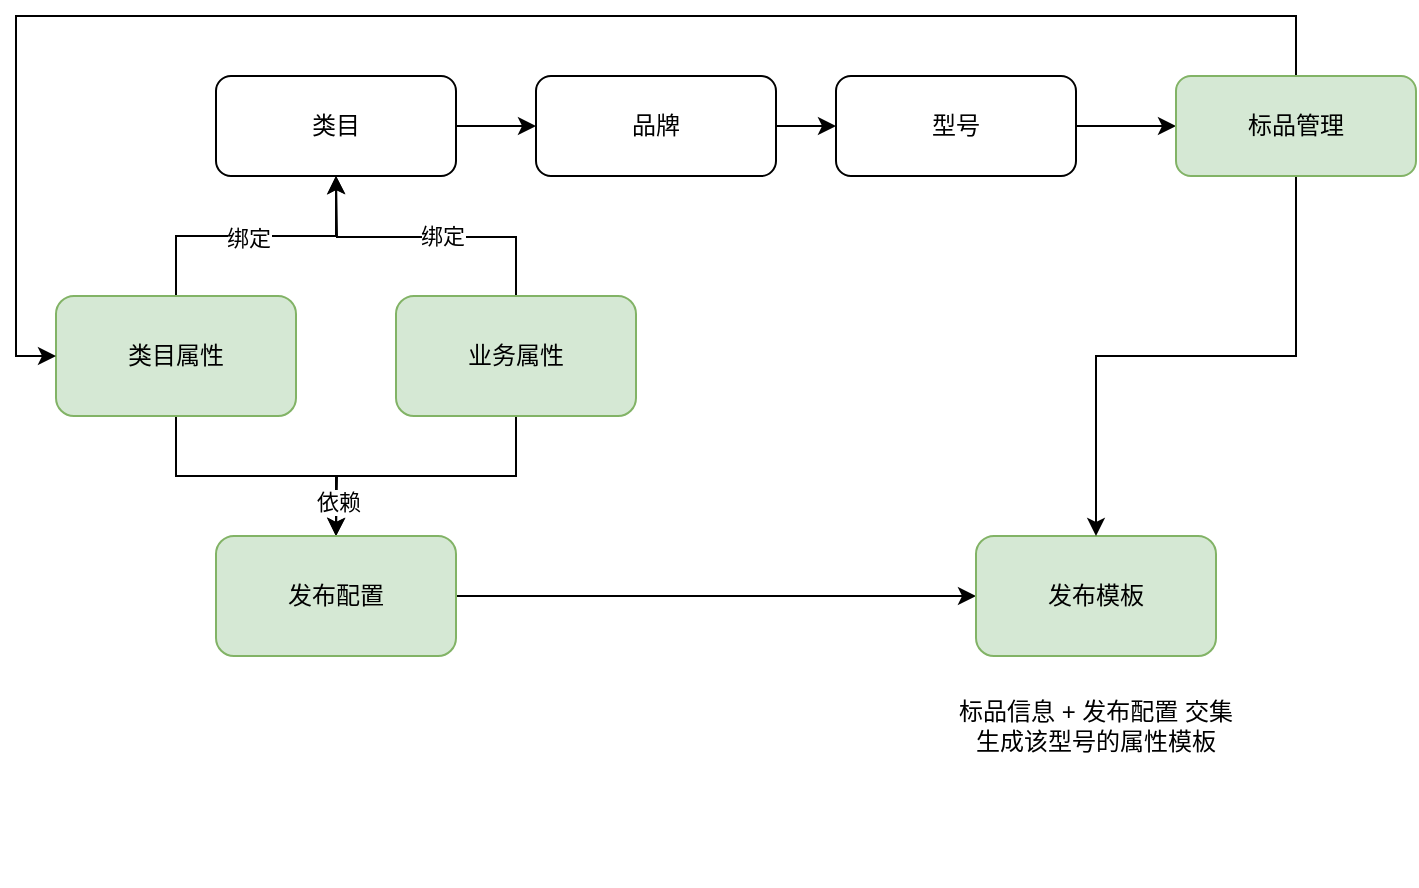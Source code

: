 <mxfile version="13.9.9" type="device"><diagram id="wo42G-DszRNZy9XTJ859" name="第 1 页"><mxGraphModel dx="1298" dy="849" grid="1" gridSize="10" guides="1" tooltips="1" connect="1" arrows="1" fold="1" page="1" pageScale="1" pageWidth="827" pageHeight="1169" math="0" shadow="0"><root><mxCell id="0"/><mxCell id="1" parent="0"/><mxCell id="jaU0XbfvwTCE9T4w7o_l-17" value="" style="edgeStyle=orthogonalEdgeStyle;rounded=0;orthogonalLoop=1;jettySize=auto;html=1;" edge="1" parent="1" source="jaU0XbfvwTCE9T4w7o_l-1" target="jaU0XbfvwTCE9T4w7o_l-15"><mxGeometry relative="1" as="geometry"/></mxCell><mxCell id="jaU0XbfvwTCE9T4w7o_l-1" value="类目" style="rounded=1;whiteSpace=wrap;html=1;" vertex="1" parent="1"><mxGeometry x="150" y="180" width="120" height="50" as="geometry"/></mxCell><mxCell id="jaU0XbfvwTCE9T4w7o_l-6" style="edgeStyle=orthogonalEdgeStyle;rounded=0;orthogonalLoop=1;jettySize=auto;html=1;exitX=0.5;exitY=0;exitDx=0;exitDy=0;entryX=0.5;entryY=1;entryDx=0;entryDy=0;" edge="1" parent="1" source="jaU0XbfvwTCE9T4w7o_l-3" target="jaU0XbfvwTCE9T4w7o_l-1"><mxGeometry relative="1" as="geometry"/></mxCell><mxCell id="jaU0XbfvwTCE9T4w7o_l-24" value="绑定" style="edgeLabel;html=1;align=center;verticalAlign=middle;resizable=0;points=[];" vertex="1" connectable="0" parent="jaU0XbfvwTCE9T4w7o_l-6"><mxGeometry x="-0.057" y="-1" relative="1" as="geometry"><mxPoint as="offset"/></mxGeometry></mxCell><mxCell id="jaU0XbfvwTCE9T4w7o_l-10" style="edgeStyle=orthogonalEdgeStyle;rounded=0;orthogonalLoop=1;jettySize=auto;html=1;exitX=0.5;exitY=1;exitDx=0;exitDy=0;" edge="1" parent="1" source="jaU0XbfvwTCE9T4w7o_l-3" target="jaU0XbfvwTCE9T4w7o_l-5"><mxGeometry relative="1" as="geometry"/></mxCell><mxCell id="jaU0XbfvwTCE9T4w7o_l-3" value="类目属性" style="rounded=1;whiteSpace=wrap;html=1;fillColor=#d5e8d4;strokeColor=#82b366;" vertex="1" parent="1"><mxGeometry x="70" y="290" width="120" height="60" as="geometry"/></mxCell><mxCell id="jaU0XbfvwTCE9T4w7o_l-7" style="edgeStyle=orthogonalEdgeStyle;rounded=0;orthogonalLoop=1;jettySize=auto;html=1;exitX=0.5;exitY=0;exitDx=0;exitDy=0;" edge="1" parent="1" source="jaU0XbfvwTCE9T4w7o_l-4"><mxGeometry relative="1" as="geometry"><mxPoint x="210" y="230" as="targetPoint"/></mxGeometry></mxCell><mxCell id="jaU0XbfvwTCE9T4w7o_l-25" value="绑定" style="edgeLabel;html=1;align=center;verticalAlign=middle;resizable=0;points=[];" vertex="1" connectable="0" parent="jaU0XbfvwTCE9T4w7o_l-7"><mxGeometry x="-0.107" y="-1" relative="1" as="geometry"><mxPoint as="offset"/></mxGeometry></mxCell><mxCell id="jaU0XbfvwTCE9T4w7o_l-11" style="edgeStyle=orthogonalEdgeStyle;rounded=0;orthogonalLoop=1;jettySize=auto;html=1;exitX=0.5;exitY=1;exitDx=0;exitDy=0;" edge="1" parent="1" source="jaU0XbfvwTCE9T4w7o_l-4"><mxGeometry relative="1" as="geometry"><mxPoint x="210" y="410" as="targetPoint"/></mxGeometry></mxCell><mxCell id="jaU0XbfvwTCE9T4w7o_l-26" value="依赖" style="edgeLabel;html=1;align=center;verticalAlign=middle;resizable=0;points=[];" vertex="1" connectable="0" parent="jaU0XbfvwTCE9T4w7o_l-11"><mxGeometry x="0.773" relative="1" as="geometry"><mxPoint as="offset"/></mxGeometry></mxCell><mxCell id="jaU0XbfvwTCE9T4w7o_l-4" value="业务属性" style="rounded=1;whiteSpace=wrap;html=1;fillColor=#d5e8d4;strokeColor=#82b366;" vertex="1" parent="1"><mxGeometry x="240" y="290" width="120" height="60" as="geometry"/></mxCell><mxCell id="jaU0XbfvwTCE9T4w7o_l-31" style="edgeStyle=orthogonalEdgeStyle;rounded=0;orthogonalLoop=1;jettySize=auto;html=1;exitX=1;exitY=0.5;exitDx=0;exitDy=0;entryX=0;entryY=0.5;entryDx=0;entryDy=0;" edge="1" parent="1" source="jaU0XbfvwTCE9T4w7o_l-5" target="jaU0XbfvwTCE9T4w7o_l-12"><mxGeometry relative="1" as="geometry"/></mxCell><mxCell id="jaU0XbfvwTCE9T4w7o_l-5" value="发布配置" style="rounded=1;whiteSpace=wrap;html=1;fillColor=#d5e8d4;strokeColor=#82b366;" vertex="1" parent="1"><mxGeometry x="150" y="410" width="120" height="60" as="geometry"/></mxCell><mxCell id="jaU0XbfvwTCE9T4w7o_l-12" value="发布模板" style="rounded=1;whiteSpace=wrap;html=1;fillColor=#d5e8d4;strokeColor=#82b366;" vertex="1" parent="1"><mxGeometry x="530" y="410" width="120" height="60" as="geometry"/></mxCell><mxCell id="jaU0XbfvwTCE9T4w7o_l-18" value="" style="edgeStyle=orthogonalEdgeStyle;rounded=0;orthogonalLoop=1;jettySize=auto;html=1;" edge="1" parent="1" source="jaU0XbfvwTCE9T4w7o_l-15" target="jaU0XbfvwTCE9T4w7o_l-16"><mxGeometry relative="1" as="geometry"/></mxCell><mxCell id="jaU0XbfvwTCE9T4w7o_l-15" value="品牌" style="rounded=1;whiteSpace=wrap;html=1;" vertex="1" parent="1"><mxGeometry x="310" y="180" width="120" height="50" as="geometry"/></mxCell><mxCell id="jaU0XbfvwTCE9T4w7o_l-21" value="" style="edgeStyle=orthogonalEdgeStyle;rounded=0;orthogonalLoop=1;jettySize=auto;html=1;" edge="1" parent="1" source="jaU0XbfvwTCE9T4w7o_l-16" target="jaU0XbfvwTCE9T4w7o_l-20"><mxGeometry relative="1" as="geometry"/></mxCell><mxCell id="jaU0XbfvwTCE9T4w7o_l-16" value="型号" style="rounded=1;whiteSpace=wrap;html=1;" vertex="1" parent="1"><mxGeometry x="460" y="180" width="120" height="50" as="geometry"/></mxCell><mxCell id="jaU0XbfvwTCE9T4w7o_l-22" style="edgeStyle=orthogonalEdgeStyle;rounded=0;orthogonalLoop=1;jettySize=auto;html=1;entryX=0;entryY=0.5;entryDx=0;entryDy=0;" edge="1" parent="1" source="jaU0XbfvwTCE9T4w7o_l-20" target="jaU0XbfvwTCE9T4w7o_l-3"><mxGeometry relative="1" as="geometry"><Array as="points"><mxPoint x="690" y="150"/><mxPoint x="50" y="150"/><mxPoint x="50" y="320"/></Array></mxGeometry></mxCell><mxCell id="jaU0XbfvwTCE9T4w7o_l-29" style="edgeStyle=orthogonalEdgeStyle;rounded=0;orthogonalLoop=1;jettySize=auto;html=1;exitX=0.5;exitY=1;exitDx=0;exitDy=0;entryX=0.5;entryY=0;entryDx=0;entryDy=0;" edge="1" parent="1" source="jaU0XbfvwTCE9T4w7o_l-20" target="jaU0XbfvwTCE9T4w7o_l-12"><mxGeometry relative="1" as="geometry"/></mxCell><mxCell id="jaU0XbfvwTCE9T4w7o_l-20" value="标品管理" style="rounded=1;whiteSpace=wrap;html=1;fillColor=#d5e8d4;strokeColor=#82b366;" vertex="1" parent="1"><mxGeometry x="630" y="180" width="120" height="50" as="geometry"/></mxCell><mxCell id="jaU0XbfvwTCE9T4w7o_l-32" value="标品信息 + 发布配置 交集&lt;br&gt;生成该型号的属性模板" style="text;html=1;strokeColor=none;fillColor=none;align=center;verticalAlign=middle;whiteSpace=wrap;rounded=0;" vertex="1" parent="1"><mxGeometry x="480" y="425" width="220" height="160" as="geometry"/></mxCell></root></mxGraphModel></diagram></mxfile>
